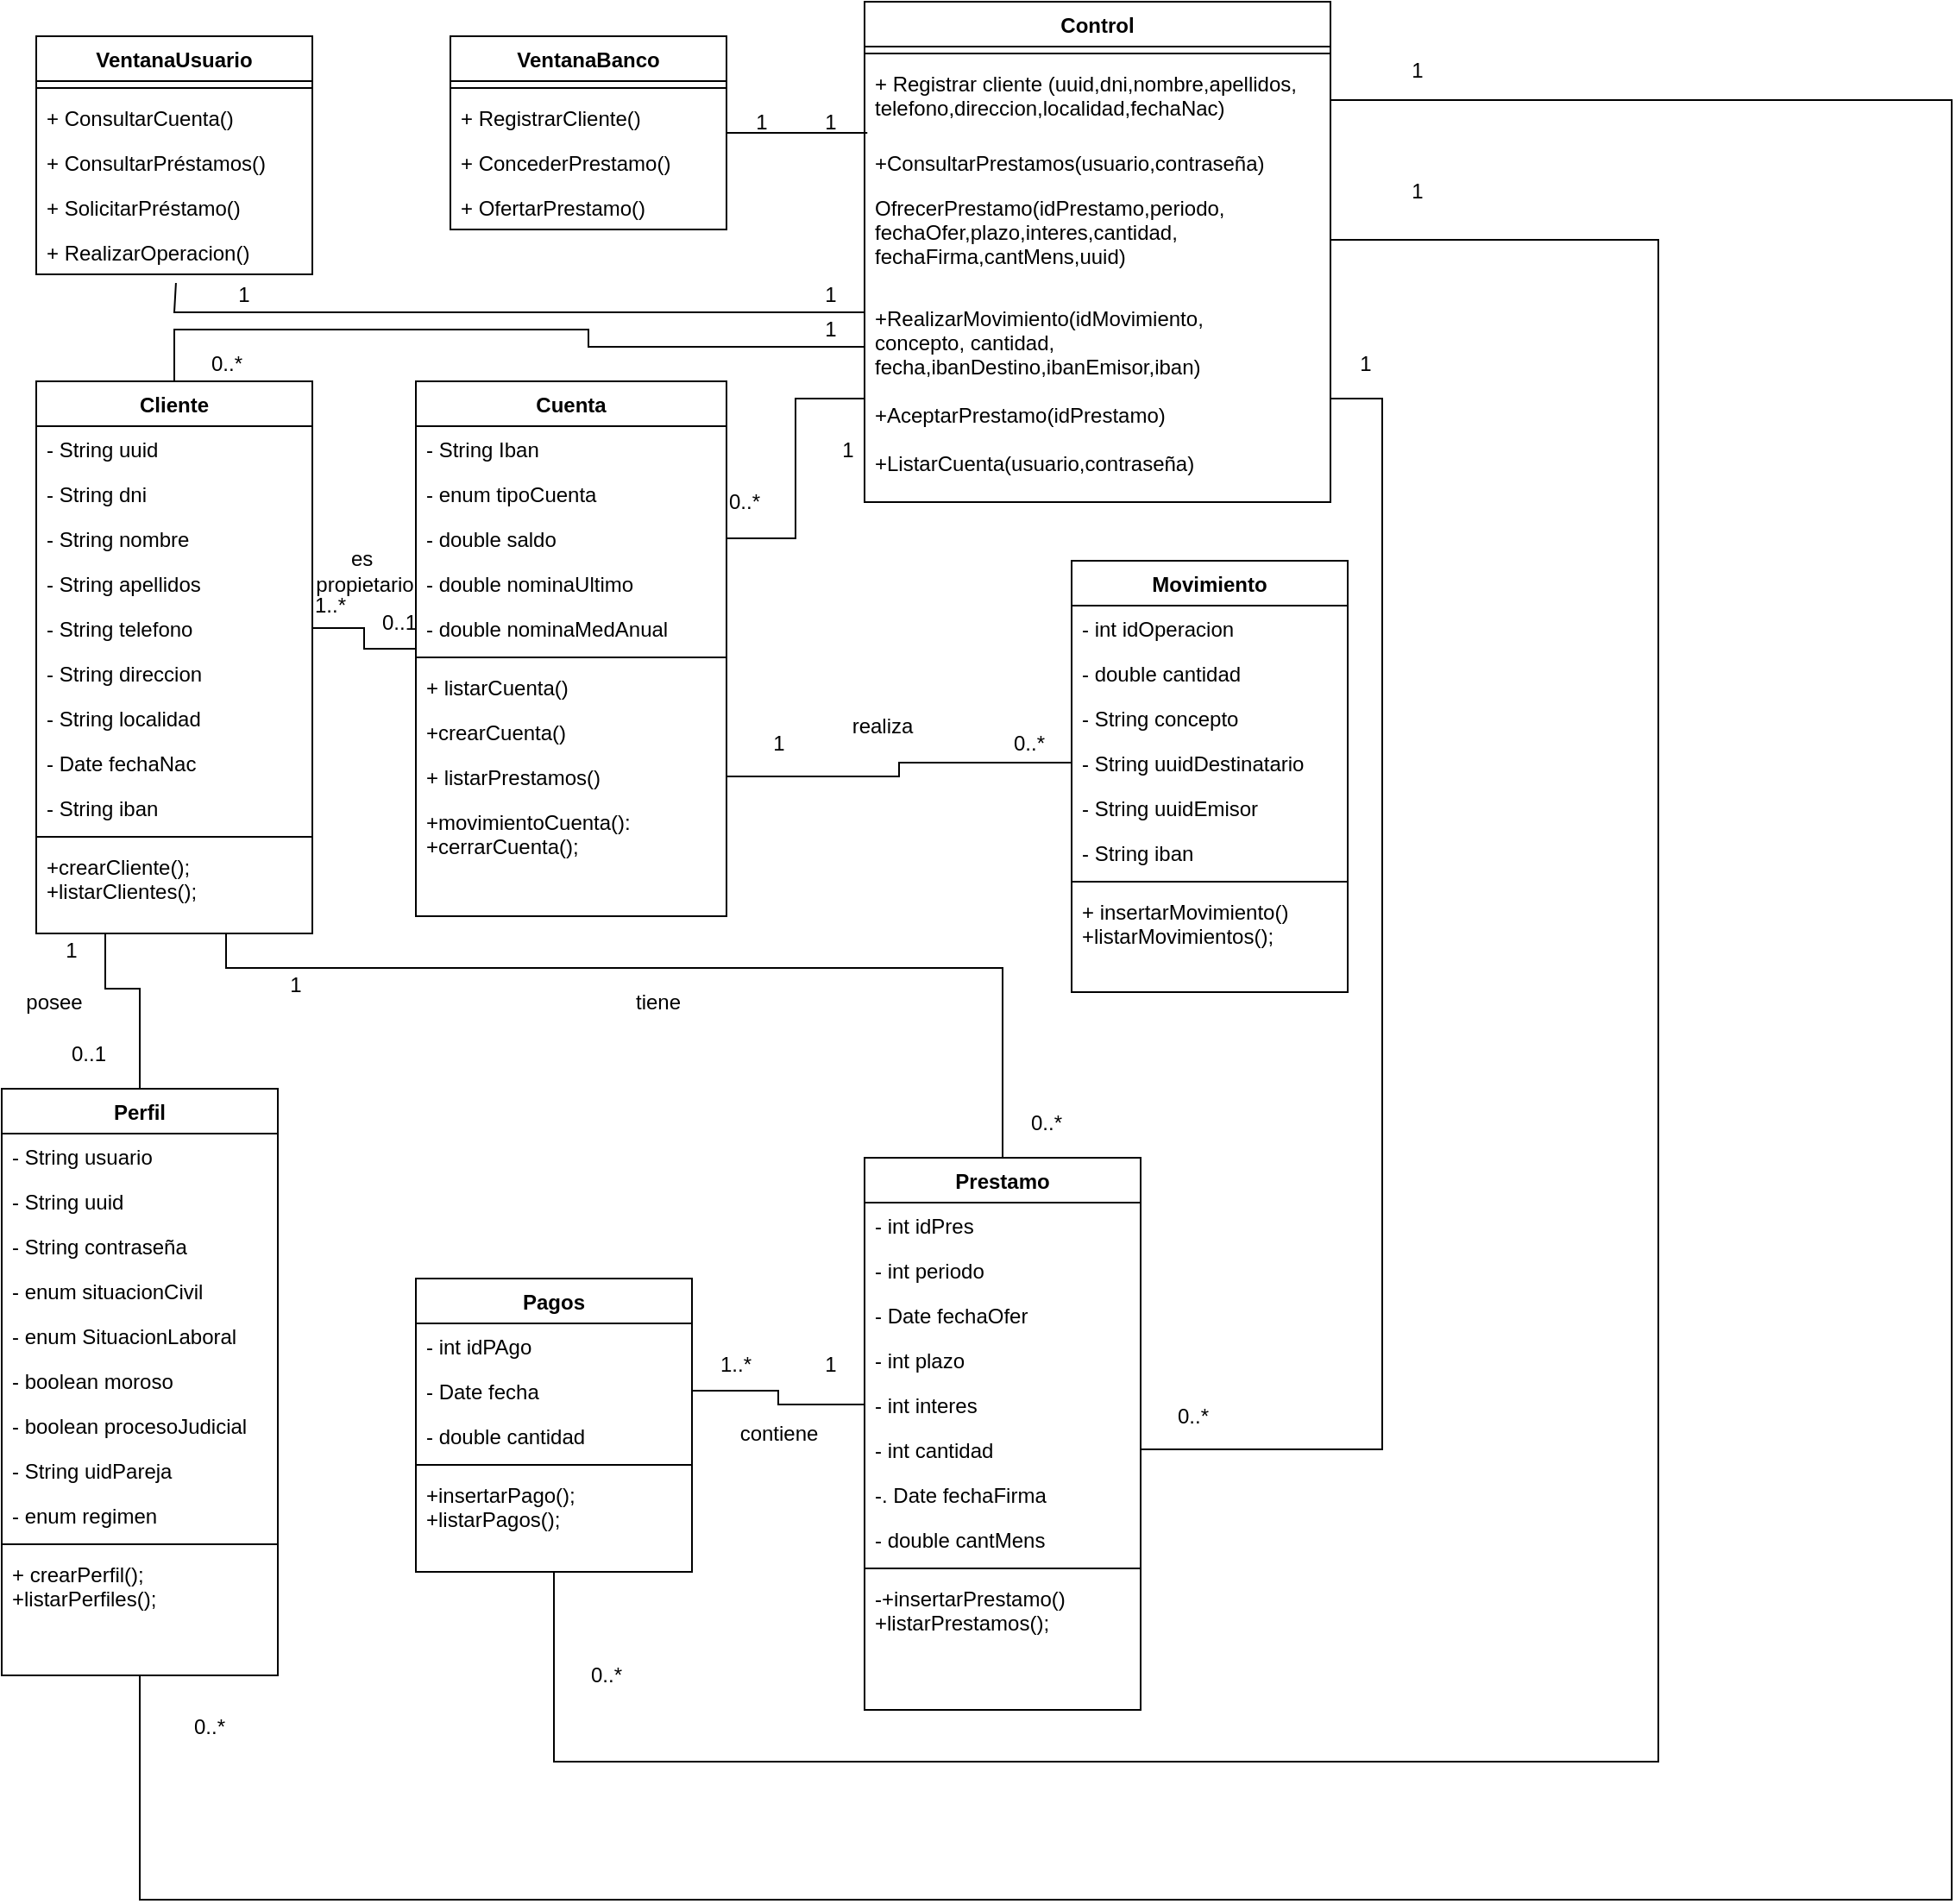 <mxfile version="19.0.2" type="device"><diagram id="g6jgEH54Piz-f8eQTLdf" name="Página-1"><mxGraphModel dx="1422" dy="865" grid="1" gridSize="10" guides="1" tooltips="1" connect="1" arrows="1" fold="1" page="1" pageScale="1" pageWidth="827" pageHeight="1169" math="0" shadow="0"><root><mxCell id="0"/><mxCell id="1" parent="0"/><mxCell id="GxhxwCAYesetiN9Tgt_O-1" value="VentanaUsuario" style="swimlane;fontStyle=1;align=center;verticalAlign=top;childLayout=stackLayout;horizontal=1;startSize=26;horizontalStack=0;resizeParent=1;resizeParentMax=0;resizeLast=0;collapsible=1;marginBottom=0;" parent="1" vertex="1"><mxGeometry x="40" y="40" width="160" height="138" as="geometry"/></mxCell><mxCell id="GxhxwCAYesetiN9Tgt_O-3" value="" style="line;strokeWidth=1;fillColor=none;align=left;verticalAlign=middle;spacingTop=-1;spacingLeft=3;spacingRight=3;rotatable=0;labelPosition=right;points=[];portConstraint=eastwest;" parent="GxhxwCAYesetiN9Tgt_O-1" vertex="1"><mxGeometry y="26" width="160" height="8" as="geometry"/></mxCell><mxCell id="GxhxwCAYesetiN9Tgt_O-4" value="+ ConsultarCuenta()" style="text;strokeColor=none;fillColor=none;align=left;verticalAlign=top;spacingLeft=4;spacingRight=4;overflow=hidden;rotatable=0;points=[[0,0.5],[1,0.5]];portConstraint=eastwest;" parent="GxhxwCAYesetiN9Tgt_O-1" vertex="1"><mxGeometry y="34" width="160" height="26" as="geometry"/></mxCell><mxCell id="GxhxwCAYesetiN9Tgt_O-5" value="+ ConsultarPréstamos()" style="text;strokeColor=none;fillColor=none;align=left;verticalAlign=top;spacingLeft=4;spacingRight=4;overflow=hidden;rotatable=0;points=[[0,0.5],[1,0.5]];portConstraint=eastwest;" parent="GxhxwCAYesetiN9Tgt_O-1" vertex="1"><mxGeometry y="60" width="160" height="26" as="geometry"/></mxCell><mxCell id="GxhxwCAYesetiN9Tgt_O-6" value="+ SolicitarPréstamo()" style="text;strokeColor=none;fillColor=none;align=left;verticalAlign=top;spacingLeft=4;spacingRight=4;overflow=hidden;rotatable=0;points=[[0,0.5],[1,0.5]];portConstraint=eastwest;" parent="GxhxwCAYesetiN9Tgt_O-1" vertex="1"><mxGeometry y="86" width="160" height="26" as="geometry"/></mxCell><mxCell id="GxhxwCAYesetiN9Tgt_O-7" value="+ RealizarOperacion()" style="text;strokeColor=none;fillColor=none;align=left;verticalAlign=top;spacingLeft=4;spacingRight=4;overflow=hidden;rotatable=0;points=[[0,0.5],[1,0.5]];portConstraint=eastwest;" parent="GxhxwCAYesetiN9Tgt_O-1" vertex="1"><mxGeometry y="112" width="160" height="26" as="geometry"/></mxCell><mxCell id="GxhxwCAYesetiN9Tgt_O-8" value="Control" style="swimlane;fontStyle=1;align=center;verticalAlign=top;childLayout=stackLayout;horizontal=1;startSize=26;horizontalStack=0;resizeParent=1;resizeParentMax=0;resizeLast=0;collapsible=1;marginBottom=0;" parent="1" vertex="1"><mxGeometry x="520" y="20" width="270" height="290" as="geometry"/></mxCell><mxCell id="GxhxwCAYesetiN9Tgt_O-10" value="" style="line;strokeWidth=1;fillColor=none;align=left;verticalAlign=middle;spacingTop=-1;spacingLeft=3;spacingRight=3;rotatable=0;labelPosition=right;points=[];portConstraint=eastwest;" parent="GxhxwCAYesetiN9Tgt_O-8" vertex="1"><mxGeometry y="26" width="270" height="8" as="geometry"/></mxCell><mxCell id="GxhxwCAYesetiN9Tgt_O-11" value="+ Registrar cliente (uuid,dni,nombre,apellidos,&#10;telefono,direccion,localidad,fechaNac)" style="text;strokeColor=none;fillColor=none;align=left;verticalAlign=top;spacingLeft=4;spacingRight=4;overflow=hidden;rotatable=0;points=[[0,0.5],[1,0.5]];portConstraint=eastwest;" parent="GxhxwCAYesetiN9Tgt_O-8" vertex="1"><mxGeometry y="34" width="270" height="46" as="geometry"/></mxCell><mxCell id="uJLY1gZ6mBaAz9pZgg9Q-10" value="+ConsultarPrestamos(usuario,contraseña)" style="text;strokeColor=none;fillColor=none;align=left;verticalAlign=top;spacingLeft=4;spacingRight=4;overflow=hidden;rotatable=0;points=[[0,0.5],[1,0.5]];portConstraint=eastwest;" parent="GxhxwCAYesetiN9Tgt_O-8" vertex="1"><mxGeometry y="80" width="270" height="26" as="geometry"/></mxCell><mxCell id="uJLY1gZ6mBaAz9pZgg9Q-9" value="OfrecerPrestamo(idPrestamo,periodo,&#10;fechaOfer,plazo,interes,cantidad,&#10;fechaFirma,cantMens,uuid)" style="text;strokeColor=none;fillColor=none;align=left;verticalAlign=top;spacingLeft=4;spacingRight=4;overflow=hidden;rotatable=0;points=[[0,0.5],[1,0.5]];portConstraint=eastwest;" parent="GxhxwCAYesetiN9Tgt_O-8" vertex="1"><mxGeometry y="106" width="270" height="64" as="geometry"/></mxCell><mxCell id="uJLY1gZ6mBaAz9pZgg9Q-8" value="+RealizarMovimiento(idMovimiento,&#10;concepto, cantidad,&#10;fecha,ibanDestino,ibanEmisor,iban)&#10;&#10;+AceptarPrestamo(idPrestamo)&#10;&#10;+ListarCuenta(usuario,contraseña)" style="text;strokeColor=none;fillColor=none;align=left;verticalAlign=top;spacingLeft=4;spacingRight=4;overflow=hidden;rotatable=0;points=[[0,0.5],[1,0.5]];portConstraint=eastwest;" parent="GxhxwCAYesetiN9Tgt_O-8" vertex="1"><mxGeometry y="170" width="270" height="120" as="geometry"/></mxCell><mxCell id="GJ24nwh0DNAJWBdMES95-4" style="edgeStyle=orthogonalEdgeStyle;rounded=0;orthogonalLoop=1;jettySize=auto;html=1;entryX=0.006;entryY=-0.154;entryDx=0;entryDy=0;entryPerimeter=0;endArrow=none;endFill=0;" edge="1" parent="1" source="uJLY1gZ6mBaAz9pZgg9Q-1" target="uJLY1gZ6mBaAz9pZgg9Q-10"><mxGeometry relative="1" as="geometry"/></mxCell><mxCell id="uJLY1gZ6mBaAz9pZgg9Q-1" value="VentanaBanco" style="swimlane;fontStyle=1;align=center;verticalAlign=top;childLayout=stackLayout;horizontal=1;startSize=26;horizontalStack=0;resizeParent=1;resizeParentMax=0;resizeLast=0;collapsible=1;marginBottom=0;" parent="1" vertex="1"><mxGeometry x="280" y="40" width="160" height="112" as="geometry"/></mxCell><mxCell id="uJLY1gZ6mBaAz9pZgg9Q-3" value="" style="line;strokeWidth=1;fillColor=none;align=left;verticalAlign=middle;spacingTop=-1;spacingLeft=3;spacingRight=3;rotatable=0;labelPosition=right;points=[];portConstraint=eastwest;" parent="uJLY1gZ6mBaAz9pZgg9Q-1" vertex="1"><mxGeometry y="26" width="160" height="8" as="geometry"/></mxCell><mxCell id="uJLY1gZ6mBaAz9pZgg9Q-4" value="+ RegistrarCliente()&#10;" style="text;strokeColor=none;fillColor=none;align=left;verticalAlign=top;spacingLeft=4;spacingRight=4;overflow=hidden;rotatable=0;points=[[0,0.5],[1,0.5]];portConstraint=eastwest;" parent="uJLY1gZ6mBaAz9pZgg9Q-1" vertex="1"><mxGeometry y="34" width="160" height="26" as="geometry"/></mxCell><mxCell id="uJLY1gZ6mBaAz9pZgg9Q-7" value="+ ConcederPrestamo()" style="text;strokeColor=none;fillColor=none;align=left;verticalAlign=top;spacingLeft=4;spacingRight=4;overflow=hidden;rotatable=0;points=[[0,0.5],[1,0.5]];portConstraint=eastwest;" parent="uJLY1gZ6mBaAz9pZgg9Q-1" vertex="1"><mxGeometry y="60" width="160" height="26" as="geometry"/></mxCell><mxCell id="uJLY1gZ6mBaAz9pZgg9Q-6" value="+ OfertarPrestamo()" style="text;strokeColor=none;fillColor=none;align=left;verticalAlign=top;spacingLeft=4;spacingRight=4;overflow=hidden;rotatable=0;points=[[0,0.5],[1,0.5]];portConstraint=eastwest;" parent="uJLY1gZ6mBaAz9pZgg9Q-1" vertex="1"><mxGeometry y="86" width="160" height="26" as="geometry"/></mxCell><mxCell id="uJLY1gZ6mBaAz9pZgg9Q-15" value="Cuenta" style="swimlane;fontStyle=1;align=center;verticalAlign=top;childLayout=stackLayout;horizontal=1;startSize=26;horizontalStack=0;resizeParent=1;resizeParentMax=0;resizeLast=0;collapsible=1;marginBottom=0;" parent="1" vertex="1"><mxGeometry x="260" y="240" width="180" height="310" as="geometry"/></mxCell><mxCell id="uJLY1gZ6mBaAz9pZgg9Q-16" value="- String Iban" style="text;strokeColor=none;fillColor=none;align=left;verticalAlign=top;spacingLeft=4;spacingRight=4;overflow=hidden;rotatable=0;points=[[0,0.5],[1,0.5]];portConstraint=eastwest;" parent="uJLY1gZ6mBaAz9pZgg9Q-15" vertex="1"><mxGeometry y="26" width="180" height="26" as="geometry"/></mxCell><mxCell id="uJLY1gZ6mBaAz9pZgg9Q-39" value="- enum tipoCuenta" style="text;strokeColor=none;fillColor=none;align=left;verticalAlign=top;spacingLeft=4;spacingRight=4;overflow=hidden;rotatable=0;points=[[0,0.5],[1,0.5]];portConstraint=eastwest;" parent="uJLY1gZ6mBaAz9pZgg9Q-15" vertex="1"><mxGeometry y="52" width="180" height="26" as="geometry"/></mxCell><mxCell id="uJLY1gZ6mBaAz9pZgg9Q-38" value="- double saldo" style="text;strokeColor=none;fillColor=none;align=left;verticalAlign=top;spacingLeft=4;spacingRight=4;overflow=hidden;rotatable=0;points=[[0,0.5],[1,0.5]];portConstraint=eastwest;" parent="uJLY1gZ6mBaAz9pZgg9Q-15" vertex="1"><mxGeometry y="78" width="180" height="26" as="geometry"/></mxCell><mxCell id="uJLY1gZ6mBaAz9pZgg9Q-37" value="- double nominaUltimo" style="text;strokeColor=none;fillColor=none;align=left;verticalAlign=top;spacingLeft=4;spacingRight=4;overflow=hidden;rotatable=0;points=[[0,0.5],[1,0.5]];portConstraint=eastwest;" parent="uJLY1gZ6mBaAz9pZgg9Q-15" vertex="1"><mxGeometry y="104" width="180" height="26" as="geometry"/></mxCell><mxCell id="uJLY1gZ6mBaAz9pZgg9Q-36" value="- double nominaMedAnual" style="text;strokeColor=none;fillColor=none;align=left;verticalAlign=top;spacingLeft=4;spacingRight=4;overflow=hidden;rotatable=0;points=[[0,0.5],[1,0.5]];portConstraint=eastwest;" parent="uJLY1gZ6mBaAz9pZgg9Q-15" vertex="1"><mxGeometry y="130" width="180" height="26" as="geometry"/></mxCell><mxCell id="uJLY1gZ6mBaAz9pZgg9Q-17" value="" style="line;strokeWidth=1;fillColor=none;align=left;verticalAlign=middle;spacingTop=-1;spacingLeft=3;spacingRight=3;rotatable=0;labelPosition=right;points=[];portConstraint=eastwest;" parent="uJLY1gZ6mBaAz9pZgg9Q-15" vertex="1"><mxGeometry y="156" width="180" height="8" as="geometry"/></mxCell><mxCell id="uJLY1gZ6mBaAz9pZgg9Q-18" value="+ listarCuenta()" style="text;strokeColor=none;fillColor=none;align=left;verticalAlign=top;spacingLeft=4;spacingRight=4;overflow=hidden;rotatable=0;points=[[0,0.5],[1,0.5]];portConstraint=eastwest;" parent="uJLY1gZ6mBaAz9pZgg9Q-15" vertex="1"><mxGeometry y="164" width="180" height="26" as="geometry"/></mxCell><mxCell id="uJLY1gZ6mBaAz9pZgg9Q-25" value="+crearCuenta()" style="text;strokeColor=none;fillColor=none;align=left;verticalAlign=top;spacingLeft=4;spacingRight=4;overflow=hidden;rotatable=0;points=[[0,0.5],[1,0.5]];portConstraint=eastwest;" parent="uJLY1gZ6mBaAz9pZgg9Q-15" vertex="1"><mxGeometry y="190" width="180" height="26" as="geometry"/></mxCell><mxCell id="uJLY1gZ6mBaAz9pZgg9Q-24" value="+ listarPrestamos()&#10;" style="text;strokeColor=none;fillColor=none;align=left;verticalAlign=top;spacingLeft=4;spacingRight=4;overflow=hidden;rotatable=0;points=[[0,0.5],[1,0.5]];portConstraint=eastwest;" parent="uJLY1gZ6mBaAz9pZgg9Q-15" vertex="1"><mxGeometry y="216" width="180" height="26" as="geometry"/></mxCell><mxCell id="uJLY1gZ6mBaAz9pZgg9Q-26" value="+movimientoCuenta():&#10;+cerrarCuenta();" style="text;strokeColor=none;fillColor=none;align=left;verticalAlign=top;spacingLeft=4;spacingRight=4;overflow=hidden;rotatable=0;points=[[0,0.5],[1,0.5]];portConstraint=eastwest;" parent="uJLY1gZ6mBaAz9pZgg9Q-15" vertex="1"><mxGeometry y="242" width="180" height="68" as="geometry"/></mxCell><mxCell id="uJLY1gZ6mBaAz9pZgg9Q-75" style="edgeStyle=orthogonalEdgeStyle;rounded=0;orthogonalLoop=1;jettySize=auto;html=1;endArrow=none;endFill=0;" parent="1" source="uJLY1gZ6mBaAz9pZgg9Q-19" target="uJLY1gZ6mBaAz9pZgg9Q-61" edge="1"><mxGeometry relative="1" as="geometry"><Array as="points"><mxPoint x="80" y="592"/><mxPoint x="100" y="592"/></Array></mxGeometry></mxCell><mxCell id="uJLY1gZ6mBaAz9pZgg9Q-83" style="edgeStyle=orthogonalEdgeStyle;rounded=0;orthogonalLoop=1;jettySize=auto;html=1;endArrow=none;endFill=0;" parent="1" source="uJLY1gZ6mBaAz9pZgg9Q-19" target="uJLY1gZ6mBaAz9pZgg9Q-31" edge="1"><mxGeometry relative="1" as="geometry"><Array as="points"><mxPoint x="150" y="580"/><mxPoint x="600" y="580"/></Array></mxGeometry></mxCell><mxCell id="GJ24nwh0DNAJWBdMES95-29" style="edgeStyle=orthogonalEdgeStyle;rounded=0;orthogonalLoop=1;jettySize=auto;html=1;endArrow=none;endFill=0;" edge="1" parent="1" source="uJLY1gZ6mBaAz9pZgg9Q-19" target="uJLY1gZ6mBaAz9pZgg9Q-8"><mxGeometry relative="1" as="geometry"><Array as="points"><mxPoint x="120" y="210"/><mxPoint x="360" y="210"/><mxPoint x="360" y="220"/></Array></mxGeometry></mxCell><mxCell id="uJLY1gZ6mBaAz9pZgg9Q-19" value="Cliente" style="swimlane;fontStyle=1;align=center;verticalAlign=top;childLayout=stackLayout;horizontal=1;startSize=26;horizontalStack=0;resizeParent=1;resizeParentMax=0;resizeLast=0;collapsible=1;marginBottom=0;" parent="1" vertex="1"><mxGeometry x="40" y="240" width="160" height="320" as="geometry"/></mxCell><mxCell id="uJLY1gZ6mBaAz9pZgg9Q-20" value="- String uuid" style="text;strokeColor=none;fillColor=none;align=left;verticalAlign=top;spacingLeft=4;spacingRight=4;overflow=hidden;rotatable=0;points=[[0,0.5],[1,0.5]];portConstraint=eastwest;" parent="uJLY1gZ6mBaAz9pZgg9Q-19" vertex="1"><mxGeometry y="26" width="160" height="26" as="geometry"/></mxCell><mxCell id="uJLY1gZ6mBaAz9pZgg9Q-43" value="- String dni" style="text;strokeColor=none;fillColor=none;align=left;verticalAlign=top;spacingLeft=4;spacingRight=4;overflow=hidden;rotatable=0;points=[[0,0.5],[1,0.5]];portConstraint=eastwest;" parent="uJLY1gZ6mBaAz9pZgg9Q-19" vertex="1"><mxGeometry y="52" width="160" height="26" as="geometry"/></mxCell><mxCell id="uJLY1gZ6mBaAz9pZgg9Q-42" value="- String nombre" style="text;strokeColor=none;fillColor=none;align=left;verticalAlign=top;spacingLeft=4;spacingRight=4;overflow=hidden;rotatable=0;points=[[0,0.5],[1,0.5]];portConstraint=eastwest;" parent="uJLY1gZ6mBaAz9pZgg9Q-19" vertex="1"><mxGeometry y="78" width="160" height="26" as="geometry"/></mxCell><mxCell id="uJLY1gZ6mBaAz9pZgg9Q-41" value="- String apellidos" style="text;strokeColor=none;fillColor=none;align=left;verticalAlign=top;spacingLeft=4;spacingRight=4;overflow=hidden;rotatable=0;points=[[0,0.5],[1,0.5]];portConstraint=eastwest;" parent="uJLY1gZ6mBaAz9pZgg9Q-19" vertex="1"><mxGeometry y="104" width="160" height="26" as="geometry"/></mxCell><mxCell id="uJLY1gZ6mBaAz9pZgg9Q-40" value="- String telefono" style="text;strokeColor=none;fillColor=none;align=left;verticalAlign=top;spacingLeft=4;spacingRight=4;overflow=hidden;rotatable=0;points=[[0,0.5],[1,0.5]];portConstraint=eastwest;" parent="uJLY1gZ6mBaAz9pZgg9Q-19" vertex="1"><mxGeometry y="130" width="160" height="26" as="geometry"/></mxCell><mxCell id="uJLY1gZ6mBaAz9pZgg9Q-47" value="- String direccion" style="text;strokeColor=none;fillColor=none;align=left;verticalAlign=top;spacingLeft=4;spacingRight=4;overflow=hidden;rotatable=0;points=[[0,0.5],[1,0.5]];portConstraint=eastwest;" parent="uJLY1gZ6mBaAz9pZgg9Q-19" vertex="1"><mxGeometry y="156" width="160" height="26" as="geometry"/></mxCell><mxCell id="uJLY1gZ6mBaAz9pZgg9Q-46" value="- String localidad" style="text;strokeColor=none;fillColor=none;align=left;verticalAlign=top;spacingLeft=4;spacingRight=4;overflow=hidden;rotatable=0;points=[[0,0.5],[1,0.5]];portConstraint=eastwest;" parent="uJLY1gZ6mBaAz9pZgg9Q-19" vertex="1"><mxGeometry y="182" width="160" height="26" as="geometry"/></mxCell><mxCell id="uJLY1gZ6mBaAz9pZgg9Q-45" value="- Date fechaNac" style="text;strokeColor=none;fillColor=none;align=left;verticalAlign=top;spacingLeft=4;spacingRight=4;overflow=hidden;rotatable=0;points=[[0,0.5],[1,0.5]];portConstraint=eastwest;" parent="uJLY1gZ6mBaAz9pZgg9Q-19" vertex="1"><mxGeometry y="208" width="160" height="26" as="geometry"/></mxCell><mxCell id="uJLY1gZ6mBaAz9pZgg9Q-44" value="- String iban" style="text;strokeColor=none;fillColor=none;align=left;verticalAlign=top;spacingLeft=4;spacingRight=4;overflow=hidden;rotatable=0;points=[[0,0.5],[1,0.5]];portConstraint=eastwest;" parent="uJLY1gZ6mBaAz9pZgg9Q-19" vertex="1"><mxGeometry y="234" width="160" height="26" as="geometry"/></mxCell><mxCell id="uJLY1gZ6mBaAz9pZgg9Q-21" value="" style="line;strokeWidth=1;fillColor=none;align=left;verticalAlign=middle;spacingTop=-1;spacingLeft=3;spacingRight=3;rotatable=0;labelPosition=right;points=[];portConstraint=eastwest;" parent="uJLY1gZ6mBaAz9pZgg9Q-19" vertex="1"><mxGeometry y="260" width="160" height="8" as="geometry"/></mxCell><mxCell id="uJLY1gZ6mBaAz9pZgg9Q-23" value="+crearCliente();&#10;+listarClientes();" style="text;strokeColor=none;fillColor=none;align=left;verticalAlign=top;spacingLeft=4;spacingRight=4;overflow=hidden;rotatable=0;points=[[0,0.5],[1,0.5]];portConstraint=eastwest;" parent="uJLY1gZ6mBaAz9pZgg9Q-19" vertex="1"><mxGeometry y="268" width="160" height="52" as="geometry"/></mxCell><mxCell id="uJLY1gZ6mBaAz9pZgg9Q-27" value="Movimiento" style="swimlane;fontStyle=1;align=center;verticalAlign=top;childLayout=stackLayout;horizontal=1;startSize=26;horizontalStack=0;resizeParent=1;resizeParentMax=0;resizeLast=0;collapsible=1;marginBottom=0;" parent="1" vertex="1"><mxGeometry x="640" y="344" width="160" height="250" as="geometry"/></mxCell><mxCell id="uJLY1gZ6mBaAz9pZgg9Q-28" value="- int idOperacion" style="text;strokeColor=none;fillColor=none;align=left;verticalAlign=top;spacingLeft=4;spacingRight=4;overflow=hidden;rotatable=0;points=[[0,0.5],[1,0.5]];portConstraint=eastwest;" parent="uJLY1gZ6mBaAz9pZgg9Q-27" vertex="1"><mxGeometry y="26" width="160" height="26" as="geometry"/></mxCell><mxCell id="uJLY1gZ6mBaAz9pZgg9Q-58" value="- double cantidad" style="text;strokeColor=none;fillColor=none;align=left;verticalAlign=top;spacingLeft=4;spacingRight=4;overflow=hidden;rotatable=0;points=[[0,0.5],[1,0.5]];portConstraint=eastwest;" parent="uJLY1gZ6mBaAz9pZgg9Q-27" vertex="1"><mxGeometry y="52" width="160" height="26" as="geometry"/></mxCell><mxCell id="uJLY1gZ6mBaAz9pZgg9Q-57" value="- String concepto" style="text;strokeColor=none;fillColor=none;align=left;verticalAlign=top;spacingLeft=4;spacingRight=4;overflow=hidden;rotatable=0;points=[[0,0.5],[1,0.5]];portConstraint=eastwest;" parent="uJLY1gZ6mBaAz9pZgg9Q-27" vertex="1"><mxGeometry y="78" width="160" height="26" as="geometry"/></mxCell><mxCell id="uJLY1gZ6mBaAz9pZgg9Q-56" value="- String uuidDestinatario" style="text;strokeColor=none;fillColor=none;align=left;verticalAlign=top;spacingLeft=4;spacingRight=4;overflow=hidden;rotatable=0;points=[[0,0.5],[1,0.5]];portConstraint=eastwest;" parent="uJLY1gZ6mBaAz9pZgg9Q-27" vertex="1"><mxGeometry y="104" width="160" height="26" as="geometry"/></mxCell><mxCell id="uJLY1gZ6mBaAz9pZgg9Q-55" value="- String uuidEmisor" style="text;strokeColor=none;fillColor=none;align=left;verticalAlign=top;spacingLeft=4;spacingRight=4;overflow=hidden;rotatable=0;points=[[0,0.5],[1,0.5]];portConstraint=eastwest;" parent="uJLY1gZ6mBaAz9pZgg9Q-27" vertex="1"><mxGeometry y="130" width="160" height="26" as="geometry"/></mxCell><mxCell id="uJLY1gZ6mBaAz9pZgg9Q-60" value="- String iban" style="text;strokeColor=none;fillColor=none;align=left;verticalAlign=top;spacingLeft=4;spacingRight=4;overflow=hidden;rotatable=0;points=[[0,0.5],[1,0.5]];portConstraint=eastwest;" parent="uJLY1gZ6mBaAz9pZgg9Q-27" vertex="1"><mxGeometry y="156" width="160" height="26" as="geometry"/></mxCell><mxCell id="uJLY1gZ6mBaAz9pZgg9Q-29" value="" style="line;strokeWidth=1;fillColor=none;align=left;verticalAlign=middle;spacingTop=-1;spacingLeft=3;spacingRight=3;rotatable=0;labelPosition=right;points=[];portConstraint=eastwest;" parent="uJLY1gZ6mBaAz9pZgg9Q-27" vertex="1"><mxGeometry y="182" width="160" height="8" as="geometry"/></mxCell><mxCell id="uJLY1gZ6mBaAz9pZgg9Q-30" value="+ insertarMovimiento()&#10;+listarMovimientos();" style="text;strokeColor=none;fillColor=none;align=left;verticalAlign=top;spacingLeft=4;spacingRight=4;overflow=hidden;rotatable=0;points=[[0,0.5],[1,0.5]];portConstraint=eastwest;" parent="uJLY1gZ6mBaAz9pZgg9Q-27" vertex="1"><mxGeometry y="190" width="160" height="60" as="geometry"/></mxCell><mxCell id="uJLY1gZ6mBaAz9pZgg9Q-31" value="Prestamo" style="swimlane;fontStyle=1;align=center;verticalAlign=top;childLayout=stackLayout;horizontal=1;startSize=26;horizontalStack=0;resizeParent=1;resizeParentMax=0;resizeLast=0;collapsible=1;marginBottom=0;" parent="1" vertex="1"><mxGeometry x="520" y="690" width="160" height="320" as="geometry"/></mxCell><mxCell id="uJLY1gZ6mBaAz9pZgg9Q-32" value="- int idPres" style="text;strokeColor=none;fillColor=none;align=left;verticalAlign=top;spacingLeft=4;spacingRight=4;overflow=hidden;rotatable=0;points=[[0,0.5],[1,0.5]];portConstraint=eastwest;" parent="uJLY1gZ6mBaAz9pZgg9Q-31" vertex="1"><mxGeometry y="26" width="160" height="26" as="geometry"/></mxCell><mxCell id="uJLY1gZ6mBaAz9pZgg9Q-53" value="- int periodo" style="text;strokeColor=none;fillColor=none;align=left;verticalAlign=top;spacingLeft=4;spacingRight=4;overflow=hidden;rotatable=0;points=[[0,0.5],[1,0.5]];portConstraint=eastwest;" parent="uJLY1gZ6mBaAz9pZgg9Q-31" vertex="1"><mxGeometry y="52" width="160" height="26" as="geometry"/></mxCell><mxCell id="uJLY1gZ6mBaAz9pZgg9Q-52" value="- Date fechaOfer" style="text;strokeColor=none;fillColor=none;align=left;verticalAlign=top;spacingLeft=4;spacingRight=4;overflow=hidden;rotatable=0;points=[[0,0.5],[1,0.5]];portConstraint=eastwest;" parent="uJLY1gZ6mBaAz9pZgg9Q-31" vertex="1"><mxGeometry y="78" width="160" height="26" as="geometry"/></mxCell><mxCell id="uJLY1gZ6mBaAz9pZgg9Q-51" value="- int plazo" style="text;strokeColor=none;fillColor=none;align=left;verticalAlign=top;spacingLeft=4;spacingRight=4;overflow=hidden;rotatable=0;points=[[0,0.5],[1,0.5]];portConstraint=eastwest;" parent="uJLY1gZ6mBaAz9pZgg9Q-31" vertex="1"><mxGeometry y="104" width="160" height="26" as="geometry"/></mxCell><mxCell id="uJLY1gZ6mBaAz9pZgg9Q-50" value="- int interes" style="text;strokeColor=none;fillColor=none;align=left;verticalAlign=top;spacingLeft=4;spacingRight=4;overflow=hidden;rotatable=0;points=[[0,0.5],[1,0.5]];portConstraint=eastwest;" parent="uJLY1gZ6mBaAz9pZgg9Q-31" vertex="1"><mxGeometry y="130" width="160" height="26" as="geometry"/></mxCell><mxCell id="uJLY1gZ6mBaAz9pZgg9Q-49" value="- int cantidad" style="text;strokeColor=none;fillColor=none;align=left;verticalAlign=top;spacingLeft=4;spacingRight=4;overflow=hidden;rotatable=0;points=[[0,0.5],[1,0.5]];portConstraint=eastwest;" parent="uJLY1gZ6mBaAz9pZgg9Q-31" vertex="1"><mxGeometry y="156" width="160" height="26" as="geometry"/></mxCell><mxCell id="uJLY1gZ6mBaAz9pZgg9Q-48" value="-. Date fechaFirma" style="text;strokeColor=none;fillColor=none;align=left;verticalAlign=top;spacingLeft=4;spacingRight=4;overflow=hidden;rotatable=0;points=[[0,0.5],[1,0.5]];portConstraint=eastwest;" parent="uJLY1gZ6mBaAz9pZgg9Q-31" vertex="1"><mxGeometry y="182" width="160" height="26" as="geometry"/></mxCell><mxCell id="uJLY1gZ6mBaAz9pZgg9Q-54" value="- double cantMens" style="text;strokeColor=none;fillColor=none;align=left;verticalAlign=top;spacingLeft=4;spacingRight=4;overflow=hidden;rotatable=0;points=[[0,0.5],[1,0.5]];portConstraint=eastwest;" parent="uJLY1gZ6mBaAz9pZgg9Q-31" vertex="1"><mxGeometry y="208" width="160" height="26" as="geometry"/></mxCell><mxCell id="uJLY1gZ6mBaAz9pZgg9Q-33" value="" style="line;strokeWidth=1;fillColor=none;align=left;verticalAlign=middle;spacingTop=-1;spacingLeft=3;spacingRight=3;rotatable=0;labelPosition=right;points=[];portConstraint=eastwest;" parent="uJLY1gZ6mBaAz9pZgg9Q-31" vertex="1"><mxGeometry y="234" width="160" height="8" as="geometry"/></mxCell><mxCell id="uJLY1gZ6mBaAz9pZgg9Q-34" value="-+insertarPrestamo()&#10;+listarPrestamos();&#10;" style="text;strokeColor=none;fillColor=none;align=left;verticalAlign=top;spacingLeft=4;spacingRight=4;overflow=hidden;rotatable=0;points=[[0,0.5],[1,0.5]];portConstraint=eastwest;" parent="uJLY1gZ6mBaAz9pZgg9Q-31" vertex="1"><mxGeometry y="242" width="160" height="78" as="geometry"/></mxCell><mxCell id="uJLY1gZ6mBaAz9pZgg9Q-61" value="Perfil" style="swimlane;fontStyle=1;align=center;verticalAlign=top;childLayout=stackLayout;horizontal=1;startSize=26;horizontalStack=0;resizeParent=1;resizeParentMax=0;resizeLast=0;collapsible=1;marginBottom=0;" parent="1" vertex="1"><mxGeometry x="20" y="650" width="160" height="340" as="geometry"/></mxCell><mxCell id="uJLY1gZ6mBaAz9pZgg9Q-62" value="- String usuario" style="text;strokeColor=none;fillColor=none;align=left;verticalAlign=top;spacingLeft=4;spacingRight=4;overflow=hidden;rotatable=0;points=[[0,0.5],[1,0.5]];portConstraint=eastwest;" parent="uJLY1gZ6mBaAz9pZgg9Q-61" vertex="1"><mxGeometry y="26" width="160" height="26" as="geometry"/></mxCell><mxCell id="uJLY1gZ6mBaAz9pZgg9Q-67" value="- String uuid" style="text;strokeColor=none;fillColor=none;align=left;verticalAlign=top;spacingLeft=4;spacingRight=4;overflow=hidden;rotatable=0;points=[[0,0.5],[1,0.5]];portConstraint=eastwest;" parent="uJLY1gZ6mBaAz9pZgg9Q-61" vertex="1"><mxGeometry y="52" width="160" height="26" as="geometry"/></mxCell><mxCell id="uJLY1gZ6mBaAz9pZgg9Q-66" value="- String contraseña" style="text;strokeColor=none;fillColor=none;align=left;verticalAlign=top;spacingLeft=4;spacingRight=4;overflow=hidden;rotatable=0;points=[[0,0.5],[1,0.5]];portConstraint=eastwest;" parent="uJLY1gZ6mBaAz9pZgg9Q-61" vertex="1"><mxGeometry y="78" width="160" height="26" as="geometry"/></mxCell><mxCell id="uJLY1gZ6mBaAz9pZgg9Q-65" value="- enum situacionCivil" style="text;strokeColor=none;fillColor=none;align=left;verticalAlign=top;spacingLeft=4;spacingRight=4;overflow=hidden;rotatable=0;points=[[0,0.5],[1,0.5]];portConstraint=eastwest;" parent="uJLY1gZ6mBaAz9pZgg9Q-61" vertex="1"><mxGeometry y="104" width="160" height="26" as="geometry"/></mxCell><mxCell id="uJLY1gZ6mBaAz9pZgg9Q-72" value="- enum SituacionLaboral" style="text;strokeColor=none;fillColor=none;align=left;verticalAlign=top;spacingLeft=4;spacingRight=4;overflow=hidden;rotatable=0;points=[[0,0.5],[1,0.5]];portConstraint=eastwest;" parent="uJLY1gZ6mBaAz9pZgg9Q-61" vertex="1"><mxGeometry y="130" width="160" height="26" as="geometry"/></mxCell><mxCell id="uJLY1gZ6mBaAz9pZgg9Q-71" value="- boolean moroso" style="text;strokeColor=none;fillColor=none;align=left;verticalAlign=top;spacingLeft=4;spacingRight=4;overflow=hidden;rotatable=0;points=[[0,0.5],[1,0.5]];portConstraint=eastwest;" parent="uJLY1gZ6mBaAz9pZgg9Q-61" vertex="1"><mxGeometry y="156" width="160" height="26" as="geometry"/></mxCell><mxCell id="uJLY1gZ6mBaAz9pZgg9Q-70" value="- boolean procesoJudicial" style="text;strokeColor=none;fillColor=none;align=left;verticalAlign=top;spacingLeft=4;spacingRight=4;overflow=hidden;rotatable=0;points=[[0,0.5],[1,0.5]];portConstraint=eastwest;" parent="uJLY1gZ6mBaAz9pZgg9Q-61" vertex="1"><mxGeometry y="182" width="160" height="26" as="geometry"/></mxCell><mxCell id="uJLY1gZ6mBaAz9pZgg9Q-69" value="- String uidPareja" style="text;strokeColor=none;fillColor=none;align=left;verticalAlign=top;spacingLeft=4;spacingRight=4;overflow=hidden;rotatable=0;points=[[0,0.5],[1,0.5]];portConstraint=eastwest;" parent="uJLY1gZ6mBaAz9pZgg9Q-61" vertex="1"><mxGeometry y="208" width="160" height="26" as="geometry"/></mxCell><mxCell id="uJLY1gZ6mBaAz9pZgg9Q-68" value="- enum regimen" style="text;strokeColor=none;fillColor=none;align=left;verticalAlign=top;spacingLeft=4;spacingRight=4;overflow=hidden;rotatable=0;points=[[0,0.5],[1,0.5]];portConstraint=eastwest;" parent="uJLY1gZ6mBaAz9pZgg9Q-61" vertex="1"><mxGeometry y="234" width="160" height="26" as="geometry"/></mxCell><mxCell id="uJLY1gZ6mBaAz9pZgg9Q-63" value="" style="line;strokeWidth=1;fillColor=none;align=left;verticalAlign=middle;spacingTop=-1;spacingLeft=3;spacingRight=3;rotatable=0;labelPosition=right;points=[];portConstraint=eastwest;" parent="uJLY1gZ6mBaAz9pZgg9Q-61" vertex="1"><mxGeometry y="260" width="160" height="8" as="geometry"/></mxCell><mxCell id="uJLY1gZ6mBaAz9pZgg9Q-64" value="+ crearPerfil();&#10;+listarPerfiles();&#10;" style="text;strokeColor=none;fillColor=none;align=left;verticalAlign=top;spacingLeft=4;spacingRight=4;overflow=hidden;rotatable=0;points=[[0,0.5],[1,0.5]];portConstraint=eastwest;" parent="uJLY1gZ6mBaAz9pZgg9Q-61" vertex="1"><mxGeometry y="268" width="160" height="72" as="geometry"/></mxCell><mxCell id="uJLY1gZ6mBaAz9pZgg9Q-73" style="edgeStyle=orthogonalEdgeStyle;rounded=0;orthogonalLoop=1;jettySize=auto;html=1;endArrow=none;endFill=0;" parent="1" source="uJLY1gZ6mBaAz9pZgg9Q-40" target="uJLY1gZ6mBaAz9pZgg9Q-15" edge="1"><mxGeometry relative="1" as="geometry"/></mxCell><mxCell id="uJLY1gZ6mBaAz9pZgg9Q-76" value="Pagos" style="swimlane;fontStyle=1;align=center;verticalAlign=top;childLayout=stackLayout;horizontal=1;startSize=26;horizontalStack=0;resizeParent=1;resizeParentMax=0;resizeLast=0;collapsible=1;marginBottom=0;" parent="1" vertex="1"><mxGeometry x="260" y="760" width="160" height="170" as="geometry"/></mxCell><mxCell id="uJLY1gZ6mBaAz9pZgg9Q-77" value="- int idPAgo" style="text;strokeColor=none;fillColor=none;align=left;verticalAlign=top;spacingLeft=4;spacingRight=4;overflow=hidden;rotatable=0;points=[[0,0.5],[1,0.5]];portConstraint=eastwest;" parent="uJLY1gZ6mBaAz9pZgg9Q-76" vertex="1"><mxGeometry y="26" width="160" height="26" as="geometry"/></mxCell><mxCell id="uJLY1gZ6mBaAz9pZgg9Q-81" value="- Date fecha" style="text;strokeColor=none;fillColor=none;align=left;verticalAlign=top;spacingLeft=4;spacingRight=4;overflow=hidden;rotatable=0;points=[[0,0.5],[1,0.5]];portConstraint=eastwest;" parent="uJLY1gZ6mBaAz9pZgg9Q-76" vertex="1"><mxGeometry y="52" width="160" height="26" as="geometry"/></mxCell><mxCell id="uJLY1gZ6mBaAz9pZgg9Q-80" value="- double cantidad" style="text;strokeColor=none;fillColor=none;align=left;verticalAlign=top;spacingLeft=4;spacingRight=4;overflow=hidden;rotatable=0;points=[[0,0.5],[1,0.5]];portConstraint=eastwest;" parent="uJLY1gZ6mBaAz9pZgg9Q-76" vertex="1"><mxGeometry y="78" width="160" height="26" as="geometry"/></mxCell><mxCell id="uJLY1gZ6mBaAz9pZgg9Q-78" value="" style="line;strokeWidth=1;fillColor=none;align=left;verticalAlign=middle;spacingTop=-1;spacingLeft=3;spacingRight=3;rotatable=0;labelPosition=right;points=[];portConstraint=eastwest;" parent="uJLY1gZ6mBaAz9pZgg9Q-76" vertex="1"><mxGeometry y="104" width="160" height="8" as="geometry"/></mxCell><mxCell id="uJLY1gZ6mBaAz9pZgg9Q-79" value="+insertarPago();&#10;+listarPagos();" style="text;strokeColor=none;fillColor=none;align=left;verticalAlign=top;spacingLeft=4;spacingRight=4;overflow=hidden;rotatable=0;points=[[0,0.5],[1,0.5]];portConstraint=eastwest;" parent="uJLY1gZ6mBaAz9pZgg9Q-76" vertex="1"><mxGeometry y="112" width="160" height="58" as="geometry"/></mxCell><mxCell id="GJ24nwh0DNAJWBdMES95-1" style="edgeStyle=orthogonalEdgeStyle;rounded=0;orthogonalLoop=1;jettySize=auto;html=1;endArrow=none;endFill=0;exitX=0.506;exitY=1.192;exitDx=0;exitDy=0;exitPerimeter=0;" edge="1" parent="1" source="GxhxwCAYesetiN9Tgt_O-7" target="uJLY1gZ6mBaAz9pZgg9Q-8"><mxGeometry relative="1" as="geometry"><mxPoint x="100" y="200" as="sourcePoint"/><Array as="points"><mxPoint x="120" y="200"/></Array></mxGeometry></mxCell><mxCell id="GJ24nwh0DNAJWBdMES95-2" value="1" style="text;html=1;align=center;verticalAlign=middle;resizable=0;points=[];autosize=1;strokeColor=none;fillColor=none;" vertex="1" parent="1"><mxGeometry x="150" y="180" width="20" height="20" as="geometry"/></mxCell><mxCell id="GJ24nwh0DNAJWBdMES95-3" value="1" style="text;html=1;align=center;verticalAlign=middle;resizable=0;points=[];autosize=1;strokeColor=none;fillColor=none;" vertex="1" parent="1"><mxGeometry x="490" y="180" width="20" height="20" as="geometry"/></mxCell><mxCell id="GJ24nwh0DNAJWBdMES95-5" value="1" style="text;html=1;align=center;verticalAlign=middle;resizable=0;points=[];autosize=1;strokeColor=none;fillColor=none;" vertex="1" parent="1"><mxGeometry x="450" y="80" width="20" height="20" as="geometry"/></mxCell><mxCell id="GJ24nwh0DNAJWBdMES95-6" value="1" style="text;html=1;align=center;verticalAlign=middle;resizable=0;points=[];autosize=1;strokeColor=none;fillColor=none;" vertex="1" parent="1"><mxGeometry x="490" y="80" width="20" height="20" as="geometry"/></mxCell><mxCell id="GJ24nwh0DNAJWBdMES95-7" value="1" style="text;html=1;align=center;verticalAlign=middle;resizable=0;points=[];autosize=1;strokeColor=none;fillColor=none;" vertex="1" parent="1"><mxGeometry x="460" y="440" width="20" height="20" as="geometry"/></mxCell><mxCell id="GJ24nwh0DNAJWBdMES95-8" value="0..*" style="text;html=1;align=center;verticalAlign=middle;resizable=0;points=[];autosize=1;strokeColor=none;fillColor=none;" vertex="1" parent="1"><mxGeometry x="600" y="440" width="30" height="20" as="geometry"/></mxCell><mxCell id="GJ24nwh0DNAJWBdMES95-9" value="0..1" style="text;html=1;align=center;verticalAlign=middle;resizable=0;points=[];autosize=1;strokeColor=none;fillColor=none;" vertex="1" parent="1"><mxGeometry x="230" y="370" width="40" height="20" as="geometry"/></mxCell><mxCell id="GJ24nwh0DNAJWBdMES95-10" value="1..*" style="text;html=1;align=center;verticalAlign=middle;resizable=0;points=[];autosize=1;strokeColor=none;fillColor=none;" vertex="1" parent="1"><mxGeometry x="195" y="360" width="30" height="20" as="geometry"/></mxCell><mxCell id="GJ24nwh0DNAJWBdMES95-13" value="1" style="text;html=1;align=center;verticalAlign=middle;resizable=0;points=[];autosize=1;strokeColor=none;fillColor=none;" vertex="1" parent="1"><mxGeometry x="180" y="580" width="20" height="20" as="geometry"/></mxCell><mxCell id="GJ24nwh0DNAJWBdMES95-14" value="0..*" style="text;html=1;align=center;verticalAlign=middle;resizable=0;points=[];autosize=1;strokeColor=none;fillColor=none;" vertex="1" parent="1"><mxGeometry x="610" y="660" width="30" height="20" as="geometry"/></mxCell><mxCell id="GJ24nwh0DNAJWBdMES95-15" value="1" style="text;html=1;align=center;verticalAlign=middle;resizable=0;points=[];autosize=1;strokeColor=none;fillColor=none;" vertex="1" parent="1"><mxGeometry x="50" y="560" width="20" height="20" as="geometry"/></mxCell><mxCell id="GJ24nwh0DNAJWBdMES95-16" value="0..1" style="text;html=1;align=center;verticalAlign=middle;resizable=0;points=[];autosize=1;strokeColor=none;fillColor=none;" vertex="1" parent="1"><mxGeometry x="50" y="620" width="40" height="20" as="geometry"/></mxCell><mxCell id="GJ24nwh0DNAJWBdMES95-17" value="1..*" style="text;html=1;align=center;verticalAlign=middle;resizable=0;points=[];autosize=1;strokeColor=none;fillColor=none;" vertex="1" parent="1"><mxGeometry x="430" y="800" width="30" height="20" as="geometry"/></mxCell><mxCell id="GJ24nwh0DNAJWBdMES95-18" value="1" style="text;html=1;align=center;verticalAlign=middle;resizable=0;points=[];autosize=1;strokeColor=none;fillColor=none;" vertex="1" parent="1"><mxGeometry x="490" y="800" width="20" height="20" as="geometry"/></mxCell><mxCell id="GJ24nwh0DNAJWBdMES95-19" style="edgeStyle=orthogonalEdgeStyle;rounded=0;orthogonalLoop=1;jettySize=auto;html=1;endArrow=none;endFill=0;" edge="1" parent="1" source="uJLY1gZ6mBaAz9pZgg9Q-81" target="uJLY1gZ6mBaAz9pZgg9Q-50"><mxGeometry relative="1" as="geometry"/></mxCell><mxCell id="GJ24nwh0DNAJWBdMES95-20" style="edgeStyle=orthogonalEdgeStyle;rounded=0;orthogonalLoop=1;jettySize=auto;html=1;endArrow=none;endFill=0;" edge="1" parent="1" source="uJLY1gZ6mBaAz9pZgg9Q-24" target="uJLY1gZ6mBaAz9pZgg9Q-56"><mxGeometry relative="1" as="geometry"/></mxCell><mxCell id="GJ24nwh0DNAJWBdMES95-21" value="tiene" style="text;html=1;align=center;verticalAlign=middle;resizable=0;points=[];autosize=1;strokeColor=none;fillColor=none;" vertex="1" parent="1"><mxGeometry x="380" y="590" width="40" height="20" as="geometry"/></mxCell><mxCell id="GJ24nwh0DNAJWBdMES95-22" value="contiene" style="text;html=1;align=center;verticalAlign=middle;resizable=0;points=[];autosize=1;strokeColor=none;fillColor=none;" vertex="1" parent="1"><mxGeometry x="440" y="840" width="60" height="20" as="geometry"/></mxCell><mxCell id="GJ24nwh0DNAJWBdMES95-23" value="posee" style="text;html=1;align=center;verticalAlign=middle;resizable=0;points=[];autosize=1;strokeColor=none;fillColor=none;" vertex="1" parent="1"><mxGeometry x="25" y="590" width="50" height="20" as="geometry"/></mxCell><mxCell id="GJ24nwh0DNAJWBdMES95-24" value="realiza" style="text;html=1;align=center;verticalAlign=middle;resizable=0;points=[];autosize=1;strokeColor=none;fillColor=none;" vertex="1" parent="1"><mxGeometry x="505" y="430" width="50" height="20" as="geometry"/></mxCell><mxCell id="GJ24nwh0DNAJWBdMES95-25" value="es&amp;nbsp;&lt;br&gt;propietario" style="text;html=1;align=center;verticalAlign=middle;resizable=0;points=[];autosize=1;strokeColor=none;fillColor=none;" vertex="1" parent="1"><mxGeometry x="195" y="335" width="70" height="30" as="geometry"/></mxCell><mxCell id="GJ24nwh0DNAJWBdMES95-26" style="edgeStyle=orthogonalEdgeStyle;rounded=0;orthogonalLoop=1;jettySize=auto;html=1;entryX=1;entryY=0.5;entryDx=0;entryDy=0;endArrow=none;endFill=0;" edge="1" parent="1" source="uJLY1gZ6mBaAz9pZgg9Q-8" target="uJLY1gZ6mBaAz9pZgg9Q-38"><mxGeometry relative="1" as="geometry"/></mxCell><mxCell id="GJ24nwh0DNAJWBdMES95-27" value="0..*" style="text;html=1;align=center;verticalAlign=middle;resizable=0;points=[];autosize=1;strokeColor=none;fillColor=none;" vertex="1" parent="1"><mxGeometry x="435" y="300" width="30" height="20" as="geometry"/></mxCell><mxCell id="GJ24nwh0DNAJWBdMES95-28" value="1" style="text;html=1;align=center;verticalAlign=middle;resizable=0;points=[];autosize=1;strokeColor=none;fillColor=none;" vertex="1" parent="1"><mxGeometry x="500" y="270" width="20" height="20" as="geometry"/></mxCell><mxCell id="GJ24nwh0DNAJWBdMES95-30" value="0..*" style="text;html=1;align=center;verticalAlign=middle;resizable=0;points=[];autosize=1;strokeColor=none;fillColor=none;" vertex="1" parent="1"><mxGeometry x="135" y="220" width="30" height="20" as="geometry"/></mxCell><mxCell id="GJ24nwh0DNAJWBdMES95-31" value="1" style="text;html=1;align=center;verticalAlign=middle;resizable=0;points=[];autosize=1;strokeColor=none;fillColor=none;" vertex="1" parent="1"><mxGeometry x="490" y="200" width="20" height="20" as="geometry"/></mxCell><mxCell id="GJ24nwh0DNAJWBdMES95-32" style="edgeStyle=orthogonalEdgeStyle;rounded=0;orthogonalLoop=1;jettySize=auto;html=1;endArrow=none;endFill=0;" edge="1" parent="1" source="uJLY1gZ6mBaAz9pZgg9Q-8" target="uJLY1gZ6mBaAz9pZgg9Q-49"><mxGeometry relative="1" as="geometry"><Array as="points"><mxPoint x="820" y="250"/><mxPoint x="820" y="859"/></Array></mxGeometry></mxCell><mxCell id="GJ24nwh0DNAJWBdMES95-33" value="0..*" style="text;html=1;align=center;verticalAlign=middle;resizable=0;points=[];autosize=1;strokeColor=none;fillColor=none;" vertex="1" parent="1"><mxGeometry x="695" y="830" width="30" height="20" as="geometry"/></mxCell><mxCell id="GJ24nwh0DNAJWBdMES95-34" value="1" style="text;html=1;align=center;verticalAlign=middle;resizable=0;points=[];autosize=1;strokeColor=none;fillColor=none;" vertex="1" parent="1"><mxGeometry x="800" y="220" width="20" height="20" as="geometry"/></mxCell><mxCell id="GJ24nwh0DNAJWBdMES95-35" style="edgeStyle=orthogonalEdgeStyle;rounded=0;orthogonalLoop=1;jettySize=auto;html=1;endArrow=none;endFill=0;" edge="1" parent="1" source="uJLY1gZ6mBaAz9pZgg9Q-9" target="uJLY1gZ6mBaAz9pZgg9Q-79"><mxGeometry relative="1" as="geometry"><Array as="points"><mxPoint x="980" y="158"/><mxPoint x="980" y="1040"/><mxPoint x="340" y="1040"/></Array></mxGeometry></mxCell><mxCell id="GJ24nwh0DNAJWBdMES95-36" value="1" style="text;html=1;align=center;verticalAlign=middle;resizable=0;points=[];autosize=1;strokeColor=none;fillColor=none;" vertex="1" parent="1"><mxGeometry x="830" y="120" width="20" height="20" as="geometry"/></mxCell><mxCell id="GJ24nwh0DNAJWBdMES95-37" value="0..*" style="text;html=1;align=center;verticalAlign=middle;resizable=0;points=[];autosize=1;strokeColor=none;fillColor=none;" vertex="1" parent="1"><mxGeometry x="355" y="980" width="30" height="20" as="geometry"/></mxCell><mxCell id="GJ24nwh0DNAJWBdMES95-38" style="edgeStyle=orthogonalEdgeStyle;rounded=0;orthogonalLoop=1;jettySize=auto;html=1;endArrow=none;endFill=0;" edge="1" parent="1" source="GxhxwCAYesetiN9Tgt_O-11" target="uJLY1gZ6mBaAz9pZgg9Q-64"><mxGeometry relative="1" as="geometry"><Array as="points"><mxPoint x="1150" y="77"/><mxPoint x="1150" y="1120"/><mxPoint x="100" y="1120"/></Array></mxGeometry></mxCell><mxCell id="GJ24nwh0DNAJWBdMES95-39" value="0..*" style="text;html=1;align=center;verticalAlign=middle;resizable=0;points=[];autosize=1;strokeColor=none;fillColor=none;" vertex="1" parent="1"><mxGeometry x="125" y="1010" width="30" height="20" as="geometry"/></mxCell><mxCell id="GJ24nwh0DNAJWBdMES95-40" value="1" style="text;html=1;align=center;verticalAlign=middle;resizable=0;points=[];autosize=1;strokeColor=none;fillColor=none;" vertex="1" parent="1"><mxGeometry x="830" y="50" width="20" height="20" as="geometry"/></mxCell></root></mxGraphModel></diagram></mxfile>